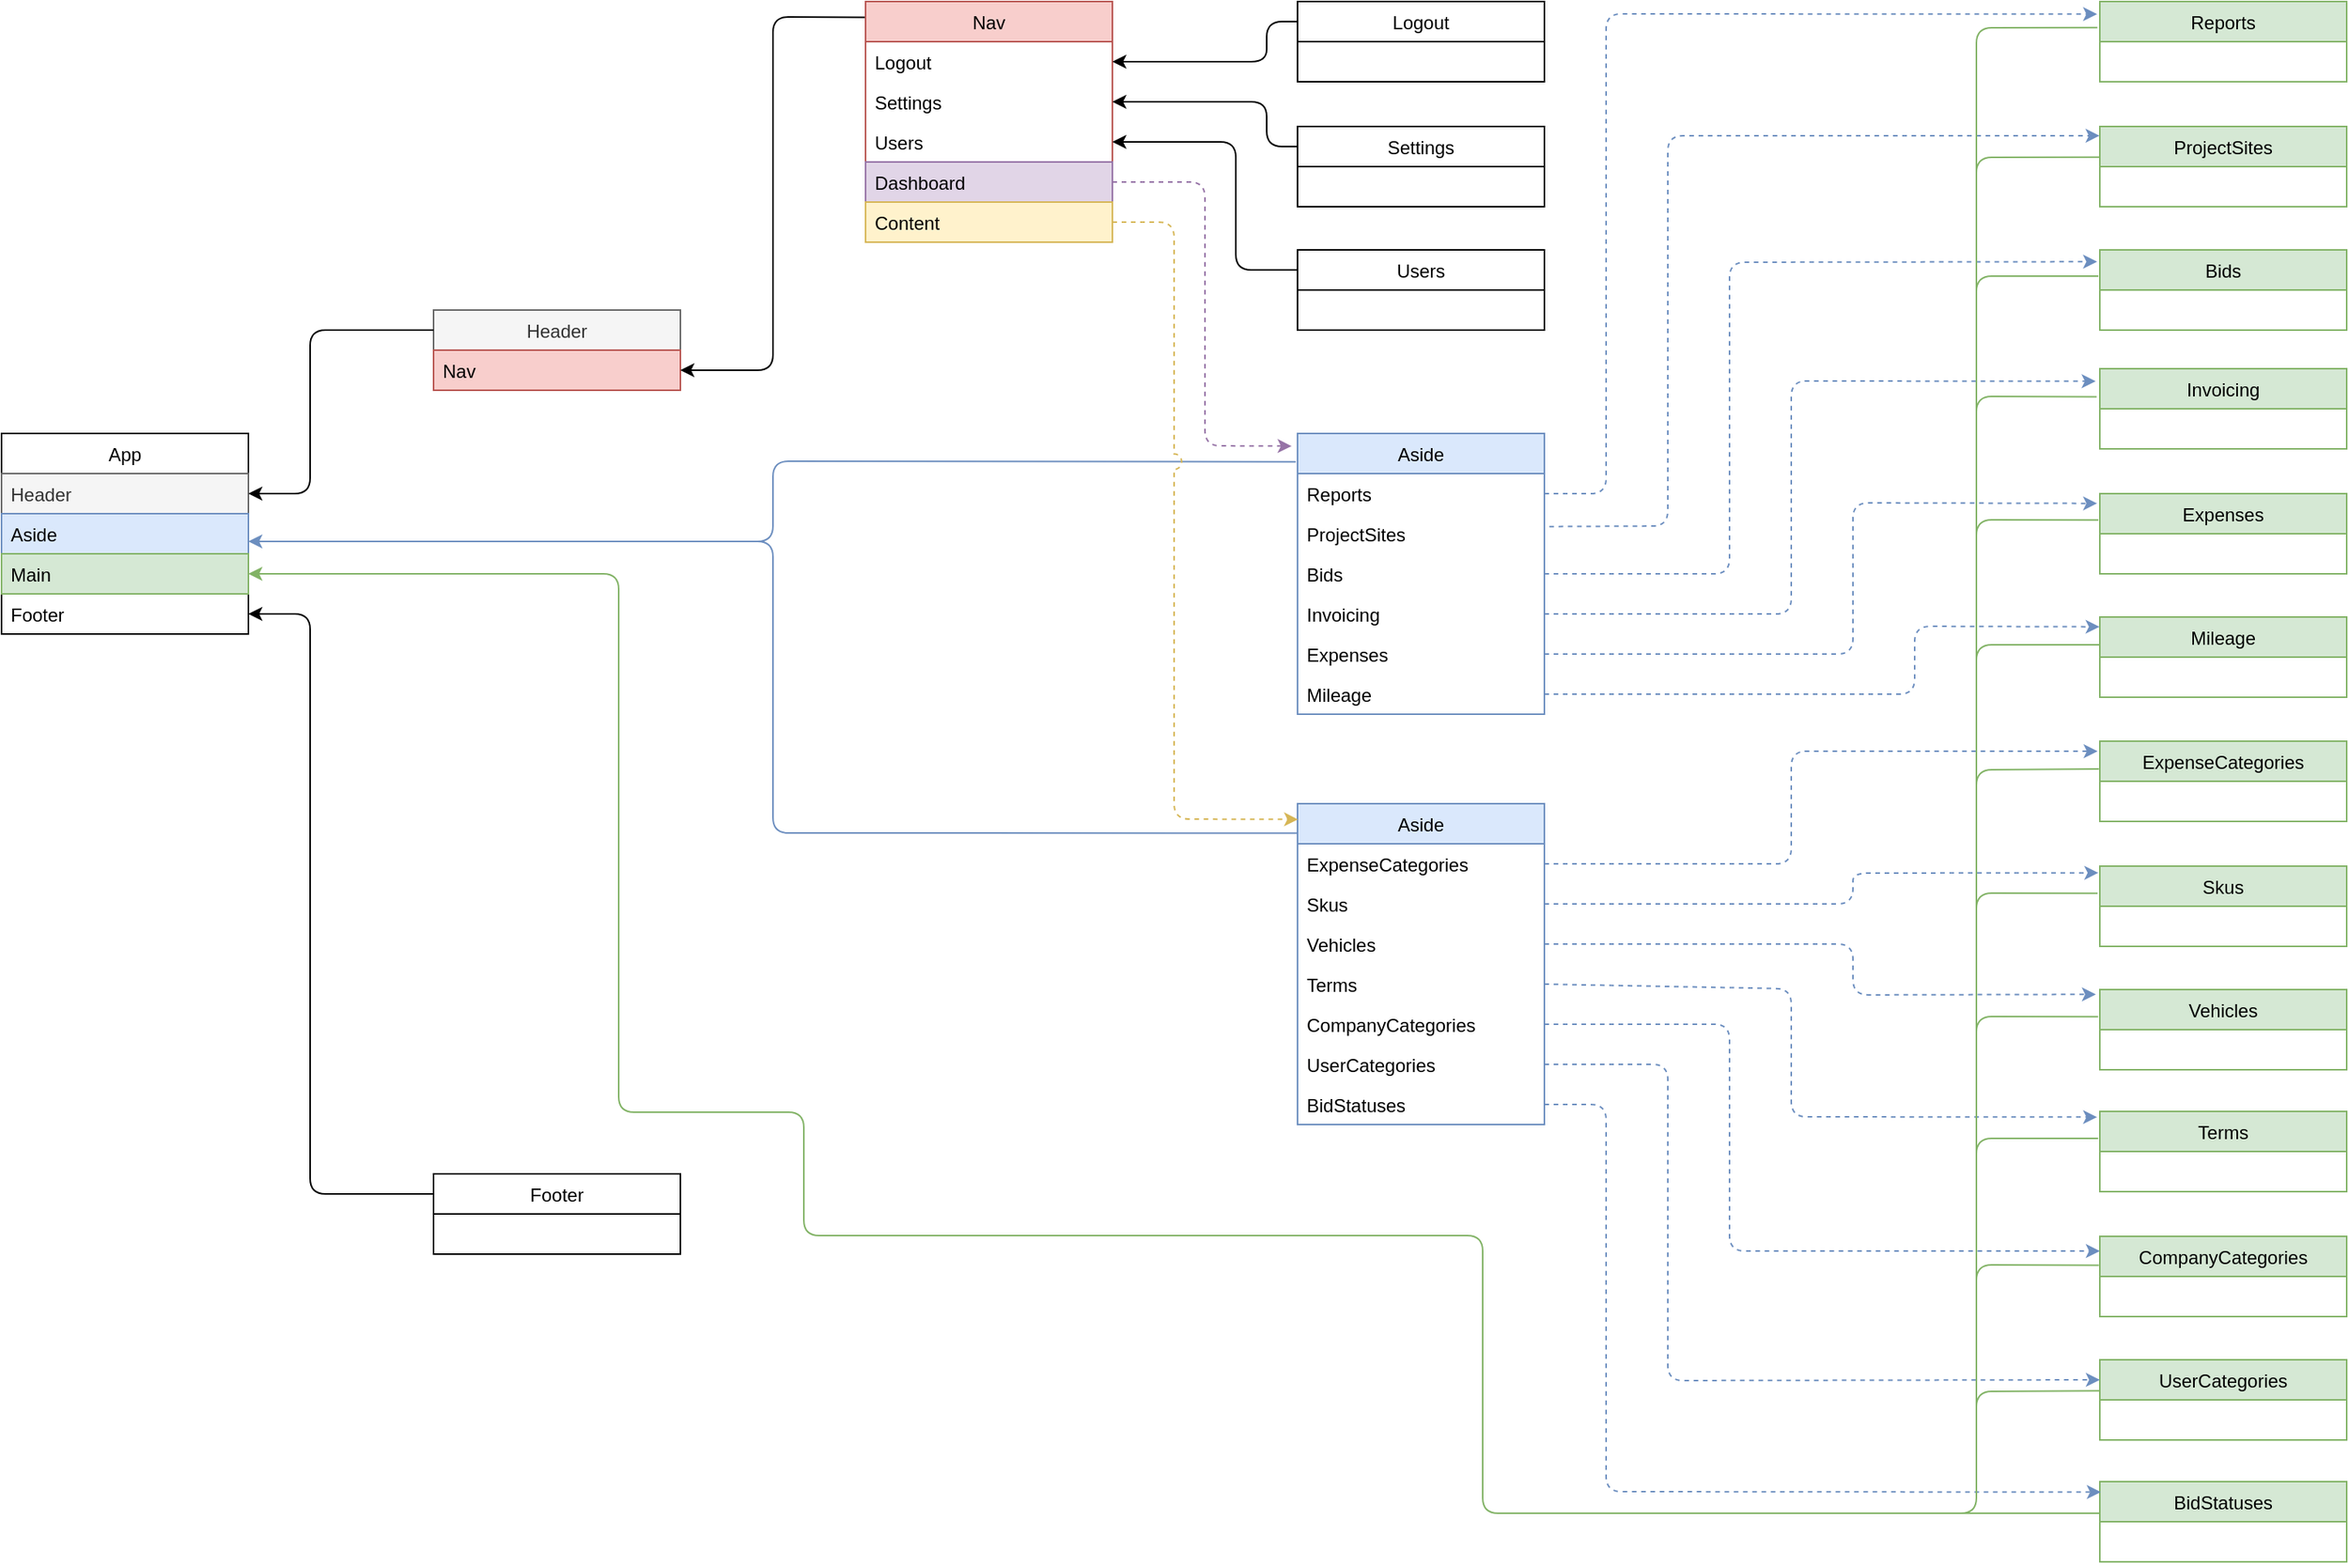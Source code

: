 <mxfile version="14.5.10" type="device"><diagram id="WXn7WkaTig3BZeA2yT5C" name="Page-1"><mxGraphModel dx="2426" dy="2288" grid="1" gridSize="10" guides="1" tooltips="1" connect="1" arrows="1" fold="1" page="1" pageScale="1" pageWidth="850" pageHeight="1100" math="0" shadow="0"><root><mxCell id="0"/><mxCell id="1" parent="0"/><mxCell id="iMD83Gtrjob-eZu2GlpA-1" value="App" style="swimlane;fontStyle=0;childLayout=stackLayout;horizontal=1;startSize=26;fillColor=none;horizontalStack=0;resizeParent=1;resizeParentMax=0;resizeLast=0;collapsible=1;marginBottom=0;" vertex="1" parent="1"><mxGeometry x="40" y="360" width="160" height="130" as="geometry"/></mxCell><mxCell id="iMD83Gtrjob-eZu2GlpA-2" value="Header" style="text;strokeColor=#666666;fillColor=#f5f5f5;align=left;verticalAlign=top;spacingLeft=4;spacingRight=4;overflow=hidden;rotatable=0;points=[[0,0.5],[1,0.5]];portConstraint=eastwest;fontColor=#333333;" vertex="1" parent="iMD83Gtrjob-eZu2GlpA-1"><mxGeometry y="26" width="160" height="26" as="geometry"/></mxCell><mxCell id="iMD83Gtrjob-eZu2GlpA-3" value="Aside" style="text;strokeColor=#6c8ebf;fillColor=#dae8fc;align=left;verticalAlign=top;spacingLeft=4;spacingRight=4;overflow=hidden;rotatable=0;points=[[0,0.5],[1,0.5]];portConstraint=eastwest;" vertex="1" parent="iMD83Gtrjob-eZu2GlpA-1"><mxGeometry y="52" width="160" height="26" as="geometry"/></mxCell><mxCell id="iMD83Gtrjob-eZu2GlpA-4" value="Main" style="text;strokeColor=#82b366;fillColor=#d5e8d4;align=left;verticalAlign=top;spacingLeft=4;spacingRight=4;overflow=hidden;rotatable=0;points=[[0,0.5],[1,0.5]];portConstraint=eastwest;" vertex="1" parent="iMD83Gtrjob-eZu2GlpA-1"><mxGeometry y="78" width="160" height="26" as="geometry"/></mxCell><mxCell id="iMD83Gtrjob-eZu2GlpA-5" value="Footer" style="text;align=left;verticalAlign=top;spacingLeft=4;spacingRight=4;overflow=hidden;rotatable=0;points=[[0,0.5],[1,0.5]];portConstraint=eastwest;" vertex="1" parent="iMD83Gtrjob-eZu2GlpA-1"><mxGeometry y="104" width="160" height="26" as="geometry"/></mxCell><mxCell id="iMD83Gtrjob-eZu2GlpA-6" value="Header" style="swimlane;fontStyle=0;childLayout=stackLayout;horizontal=1;startSize=26;fillColor=#f5f5f5;horizontalStack=0;resizeParent=1;resizeParentMax=0;resizeLast=0;collapsible=1;marginBottom=0;strokeColor=#666666;fontColor=#333333;" vertex="1" parent="1"><mxGeometry x="320" y="280" width="160" height="52" as="geometry"/></mxCell><mxCell id="iMD83Gtrjob-eZu2GlpA-7" value="Nav" style="text;strokeColor=#b85450;fillColor=#f8cecc;align=left;verticalAlign=top;spacingLeft=4;spacingRight=4;overflow=hidden;rotatable=0;points=[[0,0.5],[1,0.5]];portConstraint=eastwest;" vertex="1" parent="iMD83Gtrjob-eZu2GlpA-6"><mxGeometry y="26" width="160" height="26" as="geometry"/></mxCell><mxCell id="iMD83Gtrjob-eZu2GlpA-21" value="Footer" style="swimlane;fontStyle=0;childLayout=stackLayout;horizontal=1;startSize=26;horizontalStack=0;resizeParent=1;resizeParentMax=0;resizeLast=0;collapsible=1;marginBottom=0;" vertex="1" parent="1"><mxGeometry x="320" y="840" width="160" height="52" as="geometry"/></mxCell><mxCell id="iMD83Gtrjob-eZu2GlpA-22" value="  " style="text;strokeColor=none;fillColor=none;align=left;verticalAlign=top;spacingLeft=4;spacingRight=4;overflow=hidden;rotatable=0;points=[[0,0.5],[1,0.5]];portConstraint=eastwest;" vertex="1" parent="iMD83Gtrjob-eZu2GlpA-21"><mxGeometry y="26" width="160" height="26" as="geometry"/></mxCell><mxCell id="iMD83Gtrjob-eZu2GlpA-26" value="" style="endArrow=classic;html=1;entryX=1;entryY=0.5;entryDx=0;entryDy=0;exitX=0;exitY=0.25;exitDx=0;exitDy=0;" edge="1" parent="1" source="iMD83Gtrjob-eZu2GlpA-6" target="iMD83Gtrjob-eZu2GlpA-2"><mxGeometry width="50" height="50" relative="1" as="geometry"><mxPoint x="320" y="50" as="sourcePoint"/><mxPoint x="190" y="250" as="targetPoint"/><Array as="points"><mxPoint x="240" y="293"/><mxPoint x="240" y="399"/></Array></mxGeometry></mxCell><mxCell id="iMD83Gtrjob-eZu2GlpA-29" value="" style="endArrow=classic;html=1;entryX=1;entryY=0.5;entryDx=0;entryDy=0;exitX=0;exitY=0.25;exitDx=0;exitDy=0;" edge="1" parent="1" source="iMD83Gtrjob-eZu2GlpA-21" target="iMD83Gtrjob-eZu2GlpA-5"><mxGeometry width="50" height="50" relative="1" as="geometry"><mxPoint x="319" y="653" as="sourcePoint"/><mxPoint x="230" y="720" as="targetPoint"/><Array as="points"><mxPoint x="240" y="853"/><mxPoint x="240" y="477"/></Array></mxGeometry></mxCell><mxCell id="iMD83Gtrjob-eZu2GlpA-31" value="Nav" style="swimlane;fontStyle=0;childLayout=stackLayout;horizontal=1;startSize=26;fillColor=#f8cecc;horizontalStack=0;resizeParent=1;resizeParentMax=0;resizeLast=0;collapsible=1;marginBottom=0;strokeColor=#b85450;" vertex="1" parent="1"><mxGeometry x="600" y="80" width="160" height="156" as="geometry"/></mxCell><mxCell id="iMD83Gtrjob-eZu2GlpA-38" value="Logout" style="text;align=left;verticalAlign=top;spacingLeft=4;spacingRight=4;overflow=hidden;rotatable=0;points=[[0,0.5],[1,0.5]];portConstraint=eastwest;" vertex="1" parent="iMD83Gtrjob-eZu2GlpA-31"><mxGeometry y="26" width="160" height="26" as="geometry"/></mxCell><mxCell id="iMD83Gtrjob-eZu2GlpA-37" value="Settings" style="text;align=left;verticalAlign=top;spacingLeft=4;spacingRight=4;overflow=hidden;rotatable=0;points=[[0,0.5],[1,0.5]];portConstraint=eastwest;" vertex="1" parent="iMD83Gtrjob-eZu2GlpA-31"><mxGeometry y="52" width="160" height="26" as="geometry"/></mxCell><mxCell id="iMD83Gtrjob-eZu2GlpA-36" value="Users" style="text;align=left;verticalAlign=top;spacingLeft=4;spacingRight=4;overflow=hidden;rotatable=0;points=[[0,0.5],[1,0.5]];portConstraint=eastwest;" vertex="1" parent="iMD83Gtrjob-eZu2GlpA-31"><mxGeometry y="78" width="160" height="26" as="geometry"/></mxCell><mxCell id="iMD83Gtrjob-eZu2GlpA-34" value="Dashboard" style="text;align=left;verticalAlign=top;spacingLeft=4;spacingRight=4;overflow=hidden;rotatable=0;points=[[0,0.5],[1,0.5]];portConstraint=eastwest;fillColor=#e1d5e7;strokeColor=#9673a6;" vertex="1" parent="iMD83Gtrjob-eZu2GlpA-31"><mxGeometry y="104" width="160" height="26" as="geometry"/></mxCell><mxCell id="iMD83Gtrjob-eZu2GlpA-35" value="Content" style="text;align=left;verticalAlign=top;spacingLeft=4;spacingRight=4;overflow=hidden;rotatable=0;points=[[0,0.5],[1,0.5]];portConstraint=eastwest;fillColor=#fff2cc;strokeColor=#d6b656;" vertex="1" parent="iMD83Gtrjob-eZu2GlpA-31"><mxGeometry y="130" width="160" height="26" as="geometry"/></mxCell><mxCell id="iMD83Gtrjob-eZu2GlpA-58" value="Users" style="swimlane;fontStyle=0;childLayout=stackLayout;horizontal=1;startSize=26;horizontalStack=0;resizeParent=1;resizeParentMax=0;resizeLast=0;collapsible=1;marginBottom=0;" vertex="1" parent="1"><mxGeometry x="880" y="241" width="160" height="52" as="geometry"/></mxCell><mxCell id="iMD83Gtrjob-eZu2GlpA-59" value="   " style="text;strokeColor=none;fillColor=none;align=left;verticalAlign=top;spacingLeft=4;spacingRight=4;overflow=hidden;rotatable=0;points=[[0,0.5],[1,0.5]];portConstraint=eastwest;" vertex="1" parent="iMD83Gtrjob-eZu2GlpA-58"><mxGeometry y="26" width="160" height="26" as="geometry"/></mxCell><mxCell id="iMD83Gtrjob-eZu2GlpA-60" value="Settings" style="swimlane;fontStyle=0;childLayout=stackLayout;horizontal=1;startSize=26;horizontalStack=0;resizeParent=1;resizeParentMax=0;resizeLast=0;collapsible=1;marginBottom=0;" vertex="1" parent="1"><mxGeometry x="880" y="161" width="160" height="52" as="geometry"/></mxCell><mxCell id="iMD83Gtrjob-eZu2GlpA-61" value="   " style="text;strokeColor=none;fillColor=none;align=left;verticalAlign=top;spacingLeft=4;spacingRight=4;overflow=hidden;rotatable=0;points=[[0,0.5],[1,0.5]];portConstraint=eastwest;" vertex="1" parent="iMD83Gtrjob-eZu2GlpA-60"><mxGeometry y="26" width="160" height="26" as="geometry"/></mxCell><mxCell id="iMD83Gtrjob-eZu2GlpA-62" value="Logout" style="swimlane;fontStyle=0;childLayout=stackLayout;horizontal=1;startSize=26;horizontalStack=0;resizeParent=1;resizeParentMax=0;resizeLast=0;collapsible=1;marginBottom=0;" vertex="1" parent="1"><mxGeometry x="880" y="80" width="160" height="52" as="geometry"/></mxCell><mxCell id="iMD83Gtrjob-eZu2GlpA-63" value="   " style="text;strokeColor=none;fillColor=none;align=left;verticalAlign=top;spacingLeft=4;spacingRight=4;overflow=hidden;rotatable=0;points=[[0,0.5],[1,0.5]];portConstraint=eastwest;" vertex="1" parent="iMD83Gtrjob-eZu2GlpA-62"><mxGeometry y="26" width="160" height="26" as="geometry"/></mxCell><mxCell id="iMD83Gtrjob-eZu2GlpA-67" value="Aside" style="swimlane;fontStyle=0;childLayout=stackLayout;horizontal=1;startSize=26;horizontalStack=0;resizeParent=1;resizeParentMax=0;resizeLast=0;collapsible=1;marginBottom=0;fillColor=#dae8fc;strokeColor=#6c8ebf;" vertex="1" parent="1"><mxGeometry x="880" y="360" width="160" height="182" as="geometry"/></mxCell><mxCell id="iMD83Gtrjob-eZu2GlpA-68" value="Reports" style="text;align=left;verticalAlign=top;spacingLeft=4;spacingRight=4;overflow=hidden;rotatable=0;points=[[0,0.5],[1,0.5]];portConstraint=eastwest;" vertex="1" parent="iMD83Gtrjob-eZu2GlpA-67"><mxGeometry y="26" width="160" height="26" as="geometry"/></mxCell><mxCell id="iMD83Gtrjob-eZu2GlpA-69" value="ProjectSites" style="text;align=left;verticalAlign=top;spacingLeft=4;spacingRight=4;overflow=hidden;rotatable=0;points=[[0,0.5],[1,0.5]];portConstraint=eastwest;" vertex="1" parent="iMD83Gtrjob-eZu2GlpA-67"><mxGeometry y="52" width="160" height="26" as="geometry"/></mxCell><mxCell id="iMD83Gtrjob-eZu2GlpA-70" value="Bids" style="text;align=left;verticalAlign=top;spacingLeft=4;spacingRight=4;overflow=hidden;rotatable=0;points=[[0,0.5],[1,0.5]];portConstraint=eastwest;" vertex="1" parent="iMD83Gtrjob-eZu2GlpA-67"><mxGeometry y="78" width="160" height="26" as="geometry"/></mxCell><mxCell id="iMD83Gtrjob-eZu2GlpA-71" value="Invoicing" style="text;align=left;verticalAlign=top;spacingLeft=4;spacingRight=4;overflow=hidden;rotatable=0;points=[[0,0.5],[1,0.5]];portConstraint=eastwest;" vertex="1" parent="iMD83Gtrjob-eZu2GlpA-67"><mxGeometry y="104" width="160" height="26" as="geometry"/></mxCell><mxCell id="iMD83Gtrjob-eZu2GlpA-72" value="Expenses" style="text;align=left;verticalAlign=top;spacingLeft=4;spacingRight=4;overflow=hidden;rotatable=0;points=[[0,0.5],[1,0.5]];portConstraint=eastwest;" vertex="1" parent="iMD83Gtrjob-eZu2GlpA-67"><mxGeometry y="130" width="160" height="26" as="geometry"/></mxCell><mxCell id="iMD83Gtrjob-eZu2GlpA-73" value="Mileage" style="text;align=left;verticalAlign=top;spacingLeft=4;spacingRight=4;overflow=hidden;rotatable=0;points=[[0,0.5],[1,0.5]];portConstraint=eastwest;" vertex="1" parent="iMD83Gtrjob-eZu2GlpA-67"><mxGeometry y="156" width="160" height="26" as="geometry"/></mxCell><mxCell id="iMD83Gtrjob-eZu2GlpA-74" value="Aside" style="swimlane;fontStyle=0;childLayout=stackLayout;horizontal=1;startSize=26;horizontalStack=0;resizeParent=1;resizeParentMax=0;resizeLast=0;collapsible=1;marginBottom=0;fillColor=#dae8fc;strokeColor=#6c8ebf;" vertex="1" parent="1"><mxGeometry x="880" y="600" width="160" height="208" as="geometry"/></mxCell><mxCell id="iMD83Gtrjob-eZu2GlpA-139" value="ExpenseCategories" style="text;align=left;verticalAlign=top;spacingLeft=4;spacingRight=4;overflow=hidden;rotatable=0;points=[[0,0.5],[1,0.5]];portConstraint=eastwest;" vertex="1" parent="iMD83Gtrjob-eZu2GlpA-74"><mxGeometry y="26" width="160" height="26" as="geometry"/></mxCell><mxCell id="iMD83Gtrjob-eZu2GlpA-138" value="Skus" style="text;align=left;verticalAlign=top;spacingLeft=4;spacingRight=4;overflow=hidden;rotatable=0;points=[[0,0.5],[1,0.5]];portConstraint=eastwest;" vertex="1" parent="iMD83Gtrjob-eZu2GlpA-74"><mxGeometry y="52" width="160" height="26" as="geometry"/></mxCell><mxCell id="iMD83Gtrjob-eZu2GlpA-137" value="Vehicles" style="text;align=left;verticalAlign=top;spacingLeft=4;spacingRight=4;overflow=hidden;rotatable=0;points=[[0,0.5],[1,0.5]];portConstraint=eastwest;" vertex="1" parent="iMD83Gtrjob-eZu2GlpA-74"><mxGeometry y="78" width="160" height="26" as="geometry"/></mxCell><mxCell id="iMD83Gtrjob-eZu2GlpA-136" value="Terms" style="text;align=left;verticalAlign=top;spacingLeft=4;spacingRight=4;overflow=hidden;rotatable=0;points=[[0,0.5],[1,0.5]];portConstraint=eastwest;" vertex="1" parent="iMD83Gtrjob-eZu2GlpA-74"><mxGeometry y="104" width="160" height="26" as="geometry"/></mxCell><mxCell id="iMD83Gtrjob-eZu2GlpA-135" value="CompanyCategories" style="text;align=left;verticalAlign=top;spacingLeft=4;spacingRight=4;overflow=hidden;rotatable=0;points=[[0,0.5],[1,0.5]];portConstraint=eastwest;" vertex="1" parent="iMD83Gtrjob-eZu2GlpA-74"><mxGeometry y="130" width="160" height="26" as="geometry"/></mxCell><mxCell id="iMD83Gtrjob-eZu2GlpA-134" value="UserCategories" style="text;align=left;verticalAlign=top;spacingLeft=4;spacingRight=4;overflow=hidden;rotatable=0;points=[[0,0.5],[1,0.5]];portConstraint=eastwest;" vertex="1" parent="iMD83Gtrjob-eZu2GlpA-74"><mxGeometry y="156" width="160" height="26" as="geometry"/></mxCell><mxCell id="iMD83Gtrjob-eZu2GlpA-133" value="BidStatuses" style="text;align=left;verticalAlign=top;spacingLeft=4;spacingRight=4;overflow=hidden;rotatable=0;points=[[0,0.5],[1,0.5]];portConstraint=eastwest;" vertex="1" parent="iMD83Gtrjob-eZu2GlpA-74"><mxGeometry y="182" width="160" height="26" as="geometry"/></mxCell><mxCell id="iMD83Gtrjob-eZu2GlpA-86" value="" style="endArrow=classic;html=1;exitX=0;exitY=0.25;exitDx=0;exitDy=0;entryX=1;entryY=0.5;entryDx=0;entryDy=0;" edge="1" parent="1" source="iMD83Gtrjob-eZu2GlpA-62" target="iMD83Gtrjob-eZu2GlpA-38"><mxGeometry width="50" height="50" relative="1" as="geometry"><mxPoint x="770" y="70" as="sourcePoint"/><mxPoint x="820" y="20" as="targetPoint"/><Array as="points"><mxPoint x="860" y="93"/><mxPoint x="860" y="119"/></Array></mxGeometry></mxCell><mxCell id="iMD83Gtrjob-eZu2GlpA-87" value="" style="endArrow=classic;html=1;exitX=0;exitY=0.25;exitDx=0;exitDy=0;entryX=1;entryY=0.5;entryDx=0;entryDy=0;" edge="1" parent="1" source="iMD83Gtrjob-eZu2GlpA-60" target="iMD83Gtrjob-eZu2GlpA-37"><mxGeometry width="50" height="50" relative="1" as="geometry"><mxPoint x="870" y="180" as="sourcePoint"/><mxPoint x="920" y="130" as="targetPoint"/><Array as="points"><mxPoint x="860" y="174"/><mxPoint x="860" y="145"/></Array></mxGeometry></mxCell><mxCell id="iMD83Gtrjob-eZu2GlpA-88" value="" style="endArrow=classic;html=1;exitX=0;exitY=0.25;exitDx=0;exitDy=0;entryX=1;entryY=0.5;entryDx=0;entryDy=0;" edge="1" parent="1" source="iMD83Gtrjob-eZu2GlpA-58" target="iMD83Gtrjob-eZu2GlpA-36"><mxGeometry width="50" height="50" relative="1" as="geometry"><mxPoint x="790" y="260" as="sourcePoint"/><mxPoint x="840" y="210" as="targetPoint"/><Array as="points"><mxPoint x="840" y="254"/><mxPoint x="840" y="171"/></Array></mxGeometry></mxCell><mxCell id="iMD83Gtrjob-eZu2GlpA-91" value="" style="endArrow=classic;html=1;exitX=-0.003;exitY=0.066;exitDx=0;exitDy=0;exitPerimeter=0;entryX=1;entryY=0.5;entryDx=0;entryDy=0;" edge="1" parent="1" source="iMD83Gtrjob-eZu2GlpA-31" target="iMD83Gtrjob-eZu2GlpA-7"><mxGeometry width="50" height="50" relative="1" as="geometry"><mxPoint x="470" y="220" as="sourcePoint"/><mxPoint x="520" y="170" as="targetPoint"/><Array as="points"><mxPoint x="540" y="90"/><mxPoint x="540" y="319"/></Array></mxGeometry></mxCell><mxCell id="iMD83Gtrjob-eZu2GlpA-140" value="" style="endArrow=classic;html=1;exitX=-0.007;exitY=0.068;exitDx=0;exitDy=0;exitPerimeter=0;entryX=1;entryY=0.5;entryDx=0;entryDy=0;jumpStyle=arc;jumpSize=10;fillColor=#dae8fc;strokeColor=#6c8ebf;" edge="1" parent="1"><mxGeometry width="50" height="50" relative="1" as="geometry"><mxPoint x="878.88" y="378.376" as="sourcePoint"/><mxPoint x="200" y="430.0" as="targetPoint"/><Array as="points"><mxPoint x="540" y="378"/><mxPoint x="540" y="430"/></Array></mxGeometry></mxCell><mxCell id="iMD83Gtrjob-eZu2GlpA-141" value="" style="endArrow=classic;html=1;exitX=1;exitY=0.5;exitDx=0;exitDy=0;entryX=-0.024;entryY=0.045;entryDx=0;entryDy=0;entryPerimeter=0;dashed=1;fillColor=#e1d5e7;strokeColor=#9673a6;" edge="1" parent="1" source="iMD83Gtrjob-eZu2GlpA-34" target="iMD83Gtrjob-eZu2GlpA-67"><mxGeometry width="50" height="50" relative="1" as="geometry"><mxPoint x="720" y="330" as="sourcePoint"/><mxPoint x="770" y="280" as="targetPoint"/><Array as="points"><mxPoint x="820" y="197"/><mxPoint x="820" y="368"/></Array></mxGeometry></mxCell><mxCell id="iMD83Gtrjob-eZu2GlpA-142" value="" style="endArrow=classic;html=1;dashed=1;exitX=1;exitY=0.5;exitDx=0;exitDy=0;jumpStyle=arc;jumpSize=10;entryX=0.002;entryY=0.049;entryDx=0;entryDy=0;entryPerimeter=0;fillColor=#fff2cc;strokeColor=#d6b656;" edge="1" parent="1" source="iMD83Gtrjob-eZu2GlpA-35" target="iMD83Gtrjob-eZu2GlpA-74"><mxGeometry width="50" height="50" relative="1" as="geometry"><mxPoint x="600" y="520" as="sourcePoint"/><mxPoint x="650" y="470" as="targetPoint"/><Array as="points"><mxPoint x="800" y="223"/><mxPoint x="800" y="610"/></Array></mxGeometry></mxCell><mxCell id="iMD83Gtrjob-eZu2GlpA-144" value="" style="endArrow=none;html=1;entryX=-0.001;entryY=0.087;entryDx=0;entryDy=0;entryPerimeter=0;fillColor=#dae8fc;strokeColor=#6c8ebf;" edge="1" parent="1"><mxGeometry width="50" height="50" relative="1" as="geometry"><mxPoint x="478" y="430" as="sourcePoint"/><mxPoint x="879.84" y="619.096" as="targetPoint"/><Array as="points"><mxPoint x="540" y="430"/><mxPoint x="540" y="619"/></Array></mxGeometry></mxCell><mxCell id="iMD83Gtrjob-eZu2GlpA-145" value="Bids" style="swimlane;fontStyle=0;childLayout=stackLayout;horizontal=1;startSize=26;horizontalStack=0;resizeParent=1;resizeParentMax=0;resizeLast=0;collapsible=1;marginBottom=0;fillColor=#d5e8d4;strokeColor=#82b366;" vertex="1" parent="1"><mxGeometry x="1400" y="241" width="160" height="52" as="geometry"/></mxCell><mxCell id="iMD83Gtrjob-eZu2GlpA-146" value="   " style="text;strokeColor=none;fillColor=none;align=left;verticalAlign=top;spacingLeft=4;spacingRight=4;overflow=hidden;rotatable=0;points=[[0,0.5],[1,0.5]];portConstraint=eastwest;" vertex="1" parent="iMD83Gtrjob-eZu2GlpA-145"><mxGeometry y="26" width="160" height="26" as="geometry"/></mxCell><mxCell id="iMD83Gtrjob-eZu2GlpA-147" value="ProjectSites" style="swimlane;fontStyle=0;childLayout=stackLayout;horizontal=1;startSize=26;horizontalStack=0;resizeParent=1;resizeParentMax=0;resizeLast=0;collapsible=1;marginBottom=0;fillColor=#d5e8d4;strokeColor=#82b366;" vertex="1" parent="1"><mxGeometry x="1400" y="161" width="160" height="52" as="geometry"/></mxCell><mxCell id="iMD83Gtrjob-eZu2GlpA-148" value="   " style="text;strokeColor=none;fillColor=none;align=left;verticalAlign=top;spacingLeft=4;spacingRight=4;overflow=hidden;rotatable=0;points=[[0,0.5],[1,0.5]];portConstraint=eastwest;" vertex="1" parent="iMD83Gtrjob-eZu2GlpA-147"><mxGeometry y="26" width="160" height="26" as="geometry"/></mxCell><mxCell id="iMD83Gtrjob-eZu2GlpA-149" value="Reports" style="swimlane;fontStyle=0;childLayout=stackLayout;horizontal=1;startSize=26;horizontalStack=0;resizeParent=1;resizeParentMax=0;resizeLast=0;collapsible=1;marginBottom=0;fillColor=#d5e8d4;strokeColor=#82b366;" vertex="1" parent="1"><mxGeometry x="1400" y="80" width="160" height="52" as="geometry"/></mxCell><mxCell id="iMD83Gtrjob-eZu2GlpA-150" value="   " style="text;strokeColor=none;fillColor=none;align=left;verticalAlign=top;spacingLeft=4;spacingRight=4;overflow=hidden;rotatable=0;points=[[0,0.5],[1,0.5]];portConstraint=eastwest;" vertex="1" parent="iMD83Gtrjob-eZu2GlpA-149"><mxGeometry y="26" width="160" height="26" as="geometry"/></mxCell><mxCell id="iMD83Gtrjob-eZu2GlpA-151" value="Mileage" style="swimlane;fontStyle=0;childLayout=stackLayout;horizontal=1;startSize=26;horizontalStack=0;resizeParent=1;resizeParentMax=0;resizeLast=0;collapsible=1;marginBottom=0;fillColor=#d5e8d4;strokeColor=#82b366;" vertex="1" parent="1"><mxGeometry x="1400" y="479" width="160" height="52" as="geometry"/></mxCell><mxCell id="iMD83Gtrjob-eZu2GlpA-152" value="   " style="text;strokeColor=none;fillColor=none;align=left;verticalAlign=top;spacingLeft=4;spacingRight=4;overflow=hidden;rotatable=0;points=[[0,0.5],[1,0.5]];portConstraint=eastwest;" vertex="1" parent="iMD83Gtrjob-eZu2GlpA-151"><mxGeometry y="26" width="160" height="26" as="geometry"/></mxCell><mxCell id="iMD83Gtrjob-eZu2GlpA-153" value="Expenses" style="swimlane;fontStyle=0;childLayout=stackLayout;horizontal=1;startSize=26;horizontalStack=0;resizeParent=1;resizeParentMax=0;resizeLast=0;collapsible=1;marginBottom=0;fillColor=#d5e8d4;strokeColor=#82b366;" vertex="1" parent="1"><mxGeometry x="1400" y="399" width="160" height="52" as="geometry"/></mxCell><mxCell id="iMD83Gtrjob-eZu2GlpA-154" value="   " style="text;strokeColor=none;fillColor=none;align=left;verticalAlign=top;spacingLeft=4;spacingRight=4;overflow=hidden;rotatable=0;points=[[0,0.5],[1,0.5]];portConstraint=eastwest;" vertex="1" parent="iMD83Gtrjob-eZu2GlpA-153"><mxGeometry y="26" width="160" height="26" as="geometry"/></mxCell><mxCell id="iMD83Gtrjob-eZu2GlpA-155" value="Invoicing" style="swimlane;fontStyle=0;childLayout=stackLayout;horizontal=1;startSize=26;horizontalStack=0;resizeParent=1;resizeParentMax=0;resizeLast=0;collapsible=1;marginBottom=0;fillColor=#d5e8d4;strokeColor=#82b366;" vertex="1" parent="1"><mxGeometry x="1400" y="318" width="160" height="52" as="geometry"/></mxCell><mxCell id="iMD83Gtrjob-eZu2GlpA-156" value="   " style="text;strokeColor=none;fillColor=none;align=left;verticalAlign=top;spacingLeft=4;spacingRight=4;overflow=hidden;rotatable=0;points=[[0,0.5],[1,0.5]];portConstraint=eastwest;" vertex="1" parent="iMD83Gtrjob-eZu2GlpA-155"><mxGeometry y="26" width="160" height="26" as="geometry"/></mxCell><mxCell id="iMD83Gtrjob-eZu2GlpA-157" value="Vehicles" style="swimlane;fontStyle=0;childLayout=stackLayout;horizontal=1;startSize=26;horizontalStack=0;resizeParent=1;resizeParentMax=0;resizeLast=0;collapsible=1;marginBottom=0;fillColor=#d5e8d4;strokeColor=#82b366;" vertex="1" parent="1"><mxGeometry x="1400" y="720.5" width="160" height="52" as="geometry"/></mxCell><mxCell id="iMD83Gtrjob-eZu2GlpA-158" value="   " style="text;strokeColor=none;fillColor=none;align=left;verticalAlign=top;spacingLeft=4;spacingRight=4;overflow=hidden;rotatable=0;points=[[0,0.5],[1,0.5]];portConstraint=eastwest;" vertex="1" parent="iMD83Gtrjob-eZu2GlpA-157"><mxGeometry y="26" width="160" height="26" as="geometry"/></mxCell><mxCell id="iMD83Gtrjob-eZu2GlpA-159" value="Skus" style="swimlane;fontStyle=0;childLayout=stackLayout;horizontal=1;startSize=26;horizontalStack=0;resizeParent=1;resizeParentMax=0;resizeLast=0;collapsible=1;marginBottom=0;fillColor=#d5e8d4;strokeColor=#82b366;" vertex="1" parent="1"><mxGeometry x="1400" y="640.5" width="160" height="52" as="geometry"/></mxCell><mxCell id="iMD83Gtrjob-eZu2GlpA-160" value="   " style="text;strokeColor=none;fillColor=none;align=left;verticalAlign=top;spacingLeft=4;spacingRight=4;overflow=hidden;rotatable=0;points=[[0,0.5],[1,0.5]];portConstraint=eastwest;" vertex="1" parent="iMD83Gtrjob-eZu2GlpA-159"><mxGeometry y="26" width="160" height="26" as="geometry"/></mxCell><mxCell id="iMD83Gtrjob-eZu2GlpA-161" value="ExpenseCategories" style="swimlane;fontStyle=0;childLayout=stackLayout;horizontal=1;startSize=26;horizontalStack=0;resizeParent=1;resizeParentMax=0;resizeLast=0;collapsible=1;marginBottom=0;fillColor=#d5e8d4;strokeColor=#82b366;" vertex="1" parent="1"><mxGeometry x="1400" y="559.5" width="160" height="52" as="geometry"/></mxCell><mxCell id="iMD83Gtrjob-eZu2GlpA-162" value="   " style="text;strokeColor=none;fillColor=none;align=left;verticalAlign=top;spacingLeft=4;spacingRight=4;overflow=hidden;rotatable=0;points=[[0,0.5],[1,0.5]];portConstraint=eastwest;" vertex="1" parent="iMD83Gtrjob-eZu2GlpA-161"><mxGeometry y="26" width="160" height="26" as="geometry"/></mxCell><mxCell id="iMD83Gtrjob-eZu2GlpA-163" value="UserCategories" style="swimlane;fontStyle=0;childLayout=stackLayout;horizontal=1;startSize=26;horizontalStack=0;resizeParent=1;resizeParentMax=0;resizeLast=0;collapsible=1;marginBottom=0;fillColor=#d5e8d4;strokeColor=#82b366;" vertex="1" parent="1"><mxGeometry x="1400" y="960.5" width="160" height="52" as="geometry"/></mxCell><mxCell id="iMD83Gtrjob-eZu2GlpA-164" value="   " style="text;strokeColor=none;fillColor=none;align=left;verticalAlign=top;spacingLeft=4;spacingRight=4;overflow=hidden;rotatable=0;points=[[0,0.5],[1,0.5]];portConstraint=eastwest;" vertex="1" parent="iMD83Gtrjob-eZu2GlpA-163"><mxGeometry y="26" width="160" height="26" as="geometry"/></mxCell><mxCell id="iMD83Gtrjob-eZu2GlpA-165" value="CompanyCategories" style="swimlane;fontStyle=0;childLayout=stackLayout;horizontal=1;startSize=26;horizontalStack=0;resizeParent=1;resizeParentMax=0;resizeLast=0;collapsible=1;marginBottom=0;fillColor=#d5e8d4;strokeColor=#82b366;" vertex="1" parent="1"><mxGeometry x="1400" y="880.5" width="160" height="52" as="geometry"/></mxCell><mxCell id="iMD83Gtrjob-eZu2GlpA-166" value="   " style="text;strokeColor=none;fillColor=none;align=left;verticalAlign=top;spacingLeft=4;spacingRight=4;overflow=hidden;rotatable=0;points=[[0,0.5],[1,0.5]];portConstraint=eastwest;" vertex="1" parent="iMD83Gtrjob-eZu2GlpA-165"><mxGeometry y="26" width="160" height="26" as="geometry"/></mxCell><mxCell id="iMD83Gtrjob-eZu2GlpA-167" value="Terms" style="swimlane;fontStyle=0;childLayout=stackLayout;horizontal=1;startSize=26;horizontalStack=0;resizeParent=1;resizeParentMax=0;resizeLast=0;collapsible=1;marginBottom=0;fillColor=#d5e8d4;strokeColor=#82b366;" vertex="1" parent="1"><mxGeometry x="1400" y="799.5" width="160" height="52" as="geometry"/></mxCell><mxCell id="iMD83Gtrjob-eZu2GlpA-168" value="   " style="text;strokeColor=none;fillColor=none;align=left;verticalAlign=top;spacingLeft=4;spacingRight=4;overflow=hidden;rotatable=0;points=[[0,0.5],[1,0.5]];portConstraint=eastwest;" vertex="1" parent="iMD83Gtrjob-eZu2GlpA-167"><mxGeometry y="26" width="160" height="26" as="geometry"/></mxCell><mxCell id="iMD83Gtrjob-eZu2GlpA-169" value="BidStatuses" style="swimlane;fontStyle=0;childLayout=stackLayout;horizontal=1;startSize=26;horizontalStack=0;resizeParent=1;resizeParentMax=0;resizeLast=0;collapsible=1;marginBottom=0;fillColor=#d5e8d4;strokeColor=#82b366;" vertex="1" parent="1"><mxGeometry x="1400" y="1039.5" width="160" height="52" as="geometry"/></mxCell><mxCell id="iMD83Gtrjob-eZu2GlpA-170" value="   " style="text;strokeColor=none;fillColor=none;align=left;verticalAlign=top;spacingLeft=4;spacingRight=4;overflow=hidden;rotatable=0;points=[[0,0.5],[1,0.5]];portConstraint=eastwest;" vertex="1" parent="iMD83Gtrjob-eZu2GlpA-169"><mxGeometry y="26" width="160" height="26" as="geometry"/></mxCell><mxCell id="iMD83Gtrjob-eZu2GlpA-171" value="" style="endArrow=classic;html=1;exitX=1;exitY=0.5;exitDx=0;exitDy=0;entryX=-0.011;entryY=0.157;entryDx=0;entryDy=0;entryPerimeter=0;fillColor=#dae8fc;strokeColor=#6c8ebf;dashed=1;" edge="1" parent="1" source="iMD83Gtrjob-eZu2GlpA-68" target="iMD83Gtrjob-eZu2GlpA-149"><mxGeometry width="50" height="50" relative="1" as="geometry"><mxPoint x="1070" y="340" as="sourcePoint"/><mxPoint x="1120" y="290" as="targetPoint"/><Array as="points"><mxPoint x="1080" y="399"/><mxPoint x="1080" y="88"/></Array></mxGeometry></mxCell><mxCell id="iMD83Gtrjob-eZu2GlpA-172" value="" style="endArrow=classic;html=1;exitX=1.02;exitY=0.321;exitDx=0;exitDy=0;exitPerimeter=0;entryX=-0.001;entryY=0.115;entryDx=0;entryDy=0;entryPerimeter=0;fillColor=#dae8fc;strokeColor=#6c8ebf;dashed=1;" edge="1" parent="1" source="iMD83Gtrjob-eZu2GlpA-69" target="iMD83Gtrjob-eZu2GlpA-147"><mxGeometry width="50" height="50" relative="1" as="geometry"><mxPoint x="1160" y="380" as="sourcePoint"/><mxPoint x="1210" y="330" as="targetPoint"/><Array as="points"><mxPoint x="1120" y="420"/><mxPoint x="1120" y="167"/></Array></mxGeometry></mxCell><mxCell id="iMD83Gtrjob-eZu2GlpA-173" value="" style="endArrow=classic;html=1;exitX=1;exitY=0.5;exitDx=0;exitDy=0;entryX=-0.011;entryY=0.147;entryDx=0;entryDy=0;entryPerimeter=0;fillColor=#dae8fc;strokeColor=#6c8ebf;dashed=1;" edge="1" parent="1" source="iMD83Gtrjob-eZu2GlpA-70" target="iMD83Gtrjob-eZu2GlpA-145"><mxGeometry width="50" height="50" relative="1" as="geometry"><mxPoint x="1150" y="440" as="sourcePoint"/><mxPoint x="1200" y="390" as="targetPoint"/><Array as="points"><mxPoint x="1160" y="451"/><mxPoint x="1160" y="249"/></Array></mxGeometry></mxCell><mxCell id="iMD83Gtrjob-eZu2GlpA-174" value="" style="endArrow=classic;html=1;exitX=1;exitY=0.5;exitDx=0;exitDy=0;entryX=-0.017;entryY=0.157;entryDx=0;entryDy=0;entryPerimeter=0;fillColor=#dae8fc;strokeColor=#6c8ebf;dashed=1;" edge="1" parent="1" source="iMD83Gtrjob-eZu2GlpA-71" target="iMD83Gtrjob-eZu2GlpA-155"><mxGeometry width="50" height="50" relative="1" as="geometry"><mxPoint x="1200" y="460" as="sourcePoint"/><mxPoint x="1250" y="410" as="targetPoint"/><Array as="points"><mxPoint x="1200" y="477"/><mxPoint x="1200" y="326"/></Array></mxGeometry></mxCell><mxCell id="iMD83Gtrjob-eZu2GlpA-175" value="" style="endArrow=classic;html=1;entryX=-0.011;entryY=0.122;entryDx=0;entryDy=0;entryPerimeter=0;exitX=1;exitY=0.5;exitDx=0;exitDy=0;fillColor=#dae8fc;strokeColor=#6c8ebf;dashed=1;" edge="1" parent="1" source="iMD83Gtrjob-eZu2GlpA-72" target="iMD83Gtrjob-eZu2GlpA-153"><mxGeometry width="50" height="50" relative="1" as="geometry"><mxPoint x="1220" y="500" as="sourcePoint"/><mxPoint x="1270" y="450" as="targetPoint"/><Array as="points"><mxPoint x="1240" y="503"/><mxPoint x="1240" y="405"/></Array></mxGeometry></mxCell><mxCell id="iMD83Gtrjob-eZu2GlpA-176" value="" style="endArrow=classic;html=1;exitX=1;exitY=0.5;exitDx=0;exitDy=0;entryX=-0.001;entryY=0.122;entryDx=0;entryDy=0;entryPerimeter=0;fillColor=#dae8fc;strokeColor=#6c8ebf;dashed=1;" edge="1" parent="1" source="iMD83Gtrjob-eZu2GlpA-73" target="iMD83Gtrjob-eZu2GlpA-151"><mxGeometry width="50" height="50" relative="1" as="geometry"><mxPoint x="1260" y="550" as="sourcePoint"/><mxPoint x="1310" y="500" as="targetPoint"/><Array as="points"><mxPoint x="1280" y="529"/><mxPoint x="1280" y="485"/></Array></mxGeometry></mxCell><mxCell id="iMD83Gtrjob-eZu2GlpA-177" value="" style="endArrow=classic;html=1;exitX=1;exitY=0.5;exitDx=0;exitDy=0;entryX=-0.009;entryY=0.125;entryDx=0;entryDy=0;entryPerimeter=0;fillColor=#dae8fc;strokeColor=#6c8ebf;dashed=1;" edge="1" parent="1" source="iMD83Gtrjob-eZu2GlpA-139" target="iMD83Gtrjob-eZu2GlpA-161"><mxGeometry width="50" height="50" relative="1" as="geometry"><mxPoint x="1140" y="660" as="sourcePoint"/><mxPoint x="1190" y="610" as="targetPoint"/><Array as="points"><mxPoint x="1200" y="639"/><mxPoint x="1200" y="566"/></Array></mxGeometry></mxCell><mxCell id="iMD83Gtrjob-eZu2GlpA-178" value="" style="endArrow=classic;html=1;exitX=1;exitY=0.5;exitDx=0;exitDy=0;entryX=-0.006;entryY=0.083;entryDx=0;entryDy=0;entryPerimeter=0;fillColor=#dae8fc;strokeColor=#6c8ebf;dashed=1;" edge="1" parent="1" source="iMD83Gtrjob-eZu2GlpA-138" target="iMD83Gtrjob-eZu2GlpA-159"><mxGeometry width="50" height="50" relative="1" as="geometry"><mxPoint x="1150" y="660" as="sourcePoint"/><mxPoint x="1200" y="610" as="targetPoint"/><Array as="points"><mxPoint x="1240" y="665"/><mxPoint x="1240" y="645"/></Array></mxGeometry></mxCell><mxCell id="iMD83Gtrjob-eZu2GlpA-179" value="" style="endArrow=classic;html=1;exitX=1;exitY=0.5;exitDx=0;exitDy=0;entryX=-0.016;entryY=0.06;entryDx=0;entryDy=0;entryPerimeter=0;fillColor=#dae8fc;strokeColor=#6c8ebf;dashed=1;" edge="1" parent="1" source="iMD83Gtrjob-eZu2GlpA-137" target="iMD83Gtrjob-eZu2GlpA-157"><mxGeometry width="50" height="50" relative="1" as="geometry"><mxPoint x="1170" y="660" as="sourcePoint"/><mxPoint x="1220" y="610" as="targetPoint"/><Array as="points"><mxPoint x="1240" y="691"/><mxPoint x="1240" y="724"/></Array></mxGeometry></mxCell><mxCell id="iMD83Gtrjob-eZu2GlpA-180" value="" style="endArrow=classic;html=1;exitX=1;exitY=0.5;exitDx=0;exitDy=0;entryX=-0.011;entryY=0.071;entryDx=0;entryDy=0;entryPerimeter=0;fillColor=#dae8fc;strokeColor=#6c8ebf;dashed=1;" edge="1" parent="1" source="iMD83Gtrjob-eZu2GlpA-136" target="iMD83Gtrjob-eZu2GlpA-167"><mxGeometry width="50" height="50" relative="1" as="geometry"><mxPoint x="1190" y="670" as="sourcePoint"/><mxPoint x="1240" y="620" as="targetPoint"/><Array as="points"><mxPoint x="1200" y="720"/><mxPoint x="1200" y="803"/></Array></mxGeometry></mxCell><mxCell id="iMD83Gtrjob-eZu2GlpA-181" value="" style="endArrow=classic;html=1;exitX=1;exitY=0.5;exitDx=0;exitDy=0;entryX=0;entryY=0.183;entryDx=0;entryDy=0;entryPerimeter=0;fillColor=#dae8fc;strokeColor=#6c8ebf;dashed=1;" edge="1" parent="1" source="iMD83Gtrjob-eZu2GlpA-135" target="iMD83Gtrjob-eZu2GlpA-165"><mxGeometry width="50" height="50" relative="1" as="geometry"><mxPoint x="1210" y="670" as="sourcePoint"/><mxPoint x="1260" y="620" as="targetPoint"/><Array as="points"><mxPoint x="1160" y="743"/><mxPoint x="1160" y="890"/></Array></mxGeometry></mxCell><mxCell id="iMD83Gtrjob-eZu2GlpA-182" value="" style="endArrow=classic;html=1;exitX=1;exitY=0.5;exitDx=0;exitDy=0;entryX=0;entryY=0.25;entryDx=0;entryDy=0;fillColor=#dae8fc;strokeColor=#6c8ebf;dashed=1;" edge="1" parent="1" source="iMD83Gtrjob-eZu2GlpA-134" target="iMD83Gtrjob-eZu2GlpA-163"><mxGeometry width="50" height="50" relative="1" as="geometry"><mxPoint x="1220" y="680" as="sourcePoint"/><mxPoint x="1270" y="630" as="targetPoint"/><Array as="points"><mxPoint x="1120" y="769"/><mxPoint x="1120" y="974"/></Array></mxGeometry></mxCell><mxCell id="iMD83Gtrjob-eZu2GlpA-183" value="" style="endArrow=classic;html=1;exitX=1;exitY=0.5;exitDx=0;exitDy=0;entryX=0.004;entryY=0.131;entryDx=0;entryDy=0;fillColor=#dae8fc;strokeColor=#6c8ebf;dashed=1;entryPerimeter=0;" edge="1" parent="1" source="iMD83Gtrjob-eZu2GlpA-133" target="iMD83Gtrjob-eZu2GlpA-169"><mxGeometry width="50" height="50" relative="1" as="geometry"><mxPoint x="1170" y="790" as="sourcePoint"/><mxPoint x="1220" y="740" as="targetPoint"/><Array as="points"><mxPoint x="1080" y="795"/><mxPoint x="1080" y="1046"/></Array></mxGeometry></mxCell><mxCell id="iMD83Gtrjob-eZu2GlpA-184" value="" style="endArrow=classic;html=1;fillColor=#d5e8d4;strokeColor=#82b366;entryX=1;entryY=0.5;entryDx=0;entryDy=0;exitX=0;exitY=0.394;exitDx=0;exitDy=0;exitPerimeter=0;" edge="1" parent="1" source="iMD83Gtrjob-eZu2GlpA-169" target="iMD83Gtrjob-eZu2GlpA-4"><mxGeometry width="50" height="50" relative="1" as="geometry"><mxPoint x="1299.412" y="1070" as="sourcePoint"/><mxPoint x="430" y="540" as="targetPoint"/><Array as="points"><mxPoint x="1000" y="1060"/><mxPoint x="1000" y="880"/><mxPoint x="560" y="880"/><mxPoint x="560" y="800"/><mxPoint x="440" y="800"/><mxPoint x="440" y="451"/></Array></mxGeometry></mxCell><mxCell id="iMD83Gtrjob-eZu2GlpA-185" value="" style="endArrow=none;html=1;fillColor=#d5e8d4;strokeColor=#82b366;entryX=-0.01;entryY=0.324;entryDx=0;entryDy=0;entryPerimeter=0;" edge="1" parent="1" target="iMD83Gtrjob-eZu2GlpA-149"><mxGeometry width="50" height="50" relative="1" as="geometry"><mxPoint x="1280" y="1060" as="sourcePoint"/><mxPoint x="1370" y="580" as="targetPoint"/><Array as="points"><mxPoint x="1320" y="1060"/><mxPoint x="1320" y="97"/></Array></mxGeometry></mxCell><mxCell id="iMD83Gtrjob-eZu2GlpA-188" value="" style="endArrow=none;html=1;fillColor=#d5e8d4;strokeColor=#82b366;entryX=-0.003;entryY=0.382;entryDx=0;entryDy=0;entryPerimeter=0;" edge="1" parent="1" target="iMD83Gtrjob-eZu2GlpA-147"><mxGeometry width="50" height="50" relative="1" as="geometry"><mxPoint x="1320" y="210" as="sourcePoint"/><mxPoint x="1380" y="180" as="targetPoint"/><Array as="points"><mxPoint x="1320" y="181"/></Array></mxGeometry></mxCell><mxCell id="iMD83Gtrjob-eZu2GlpA-189" value="" style="endArrow=none;html=1;fillColor=#d5e8d4;strokeColor=#82b366;entryX=-0.006;entryY=0.327;entryDx=0;entryDy=0;entryPerimeter=0;" edge="1" parent="1" target="iMD83Gtrjob-eZu2GlpA-145"><mxGeometry width="50" height="50" relative="1" as="geometry"><mxPoint x="1320" y="300" as="sourcePoint"/><mxPoint x="1390" y="190" as="targetPoint"/><Array as="points"><mxPoint x="1320" y="258"/></Array></mxGeometry></mxCell><mxCell id="iMD83Gtrjob-eZu2GlpA-190" value="" style="endArrow=none;html=1;entryX=-0.013;entryY=0.352;entryDx=0;entryDy=0;entryPerimeter=0;fillColor=#d5e8d4;strokeColor=#82b366;" edge="1" parent="1" target="iMD83Gtrjob-eZu2GlpA-155"><mxGeometry width="50" height="50" relative="1" as="geometry"><mxPoint x="1320" y="380" as="sourcePoint"/><mxPoint x="1380" y="340" as="targetPoint"/><Array as="points"><mxPoint x="1320" y="336"/></Array></mxGeometry></mxCell><mxCell id="iMD83Gtrjob-eZu2GlpA-191" value="" style="endArrow=none;html=1;fillColor=#d5e8d4;strokeColor=#82b366;entryX=-0.006;entryY=0.33;entryDx=0;entryDy=0;entryPerimeter=0;" edge="1" parent="1" target="iMD83Gtrjob-eZu2GlpA-153"><mxGeometry width="50" height="50" relative="1" as="geometry"><mxPoint x="1320" y="470" as="sourcePoint"/><mxPoint x="1380" y="420" as="targetPoint"/><Array as="points"><mxPoint x="1320" y="416"/></Array></mxGeometry></mxCell><mxCell id="iMD83Gtrjob-eZu2GlpA-192" value="" style="endArrow=none;html=1;fillColor=#d5e8d4;strokeColor=#82b366;entryX=-0.002;entryY=0.346;entryDx=0;entryDy=0;entryPerimeter=0;" edge="1" parent="1" target="iMD83Gtrjob-eZu2GlpA-151"><mxGeometry width="50" height="50" relative="1" as="geometry"><mxPoint x="1320" y="550" as="sourcePoint"/><mxPoint x="1390" y="500" as="targetPoint"/><Array as="points"><mxPoint x="1320" y="497"/></Array></mxGeometry></mxCell><mxCell id="iMD83Gtrjob-eZu2GlpA-193" value="" style="endArrow=none;html=1;fillColor=#d5e8d4;strokeColor=#82b366;entryX=-0.004;entryY=0.347;entryDx=0;entryDy=0;entryPerimeter=0;" edge="1" parent="1" target="iMD83Gtrjob-eZu2GlpA-161"><mxGeometry width="50" height="50" relative="1" as="geometry"><mxPoint x="1320" y="630" as="sourcePoint"/><mxPoint x="1390" y="580" as="targetPoint"/><Array as="points"><mxPoint x="1320" y="578"/></Array></mxGeometry></mxCell><mxCell id="iMD83Gtrjob-eZu2GlpA-194" value="" style="endArrow=none;html=1;fillColor=#d5e8d4;strokeColor=#82b366;entryX=-0.009;entryY=0.339;entryDx=0;entryDy=0;entryPerimeter=0;" edge="1" parent="1" target="iMD83Gtrjob-eZu2GlpA-159"><mxGeometry width="50" height="50" relative="1" as="geometry"><mxPoint x="1320" y="710" as="sourcePoint"/><mxPoint x="1380" y="660" as="targetPoint"/><Array as="points"><mxPoint x="1320" y="658"/></Array></mxGeometry></mxCell><mxCell id="iMD83Gtrjob-eZu2GlpA-195" value="" style="endArrow=none;html=1;fillColor=#d5e8d4;strokeColor=#82b366;entryX=-0.007;entryY=0.339;entryDx=0;entryDy=0;entryPerimeter=0;" edge="1" parent="1" target="iMD83Gtrjob-eZu2GlpA-157"><mxGeometry width="50" height="50" relative="1" as="geometry"><mxPoint x="1320" y="790" as="sourcePoint"/><mxPoint x="1381" y="740" as="targetPoint"/><Array as="points"><mxPoint x="1320" y="738"/></Array></mxGeometry></mxCell><mxCell id="iMD83Gtrjob-eZu2GlpA-196" value="" style="endArrow=none;html=1;fillColor=#d5e8d4;strokeColor=#82b366;entryX=-0.007;entryY=0.337;entryDx=0;entryDy=0;entryPerimeter=0;" edge="1" parent="1" target="iMD83Gtrjob-eZu2GlpA-167"><mxGeometry width="50" height="50" relative="1" as="geometry"><mxPoint x="1320" y="860" as="sourcePoint"/><mxPoint x="1391" y="820" as="targetPoint"/><Array as="points"><mxPoint x="1320" y="817"/></Array></mxGeometry></mxCell><mxCell id="iMD83Gtrjob-eZu2GlpA-197" value="" style="endArrow=none;html=1;fillColor=#d5e8d4;strokeColor=#82b366;entryX=-0.004;entryY=0.36;entryDx=0;entryDy=0;entryPerimeter=0;" edge="1" parent="1" target="iMD83Gtrjob-eZu2GlpA-165"><mxGeometry width="50" height="50" relative="1" as="geometry"><mxPoint x="1320" y="940" as="sourcePoint"/><mxPoint x="1391" y="900" as="targetPoint"/><Array as="points"><mxPoint x="1320" y="899"/></Array></mxGeometry></mxCell><mxCell id="iMD83Gtrjob-eZu2GlpA-198" value="" style="endArrow=none;html=1;fillColor=#d5e8d4;strokeColor=#82b366;entryX=-0.002;entryY=0.387;entryDx=0;entryDy=0;entryPerimeter=0;" edge="1" parent="1" target="iMD83Gtrjob-eZu2GlpA-163"><mxGeometry width="50" height="50" relative="1" as="geometry"><mxPoint x="1320" y="1030" as="sourcePoint"/><mxPoint x="1381" y="980" as="targetPoint"/><Array as="points"><mxPoint x="1320" y="981"/></Array></mxGeometry></mxCell></root></mxGraphModel></diagram></mxfile>